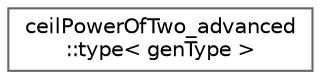 digraph "Graphical Class Hierarchy"
{
 // LATEX_PDF_SIZE
  bgcolor="transparent";
  edge [fontname=Helvetica,fontsize=10,labelfontname=Helvetica,labelfontsize=10];
  node [fontname=Helvetica,fontsize=10,shape=box,height=0.2,width=0.4];
  rankdir="LR";
  Node0 [id="Node000000",label="ceilPowerOfTwo_advanced\l::type\< genType \>",height=0.2,width=0.4,color="grey40", fillcolor="white", style="filled",URL="$structceil_power_of_two__advanced_1_1type.html",tooltip=" "];
}
